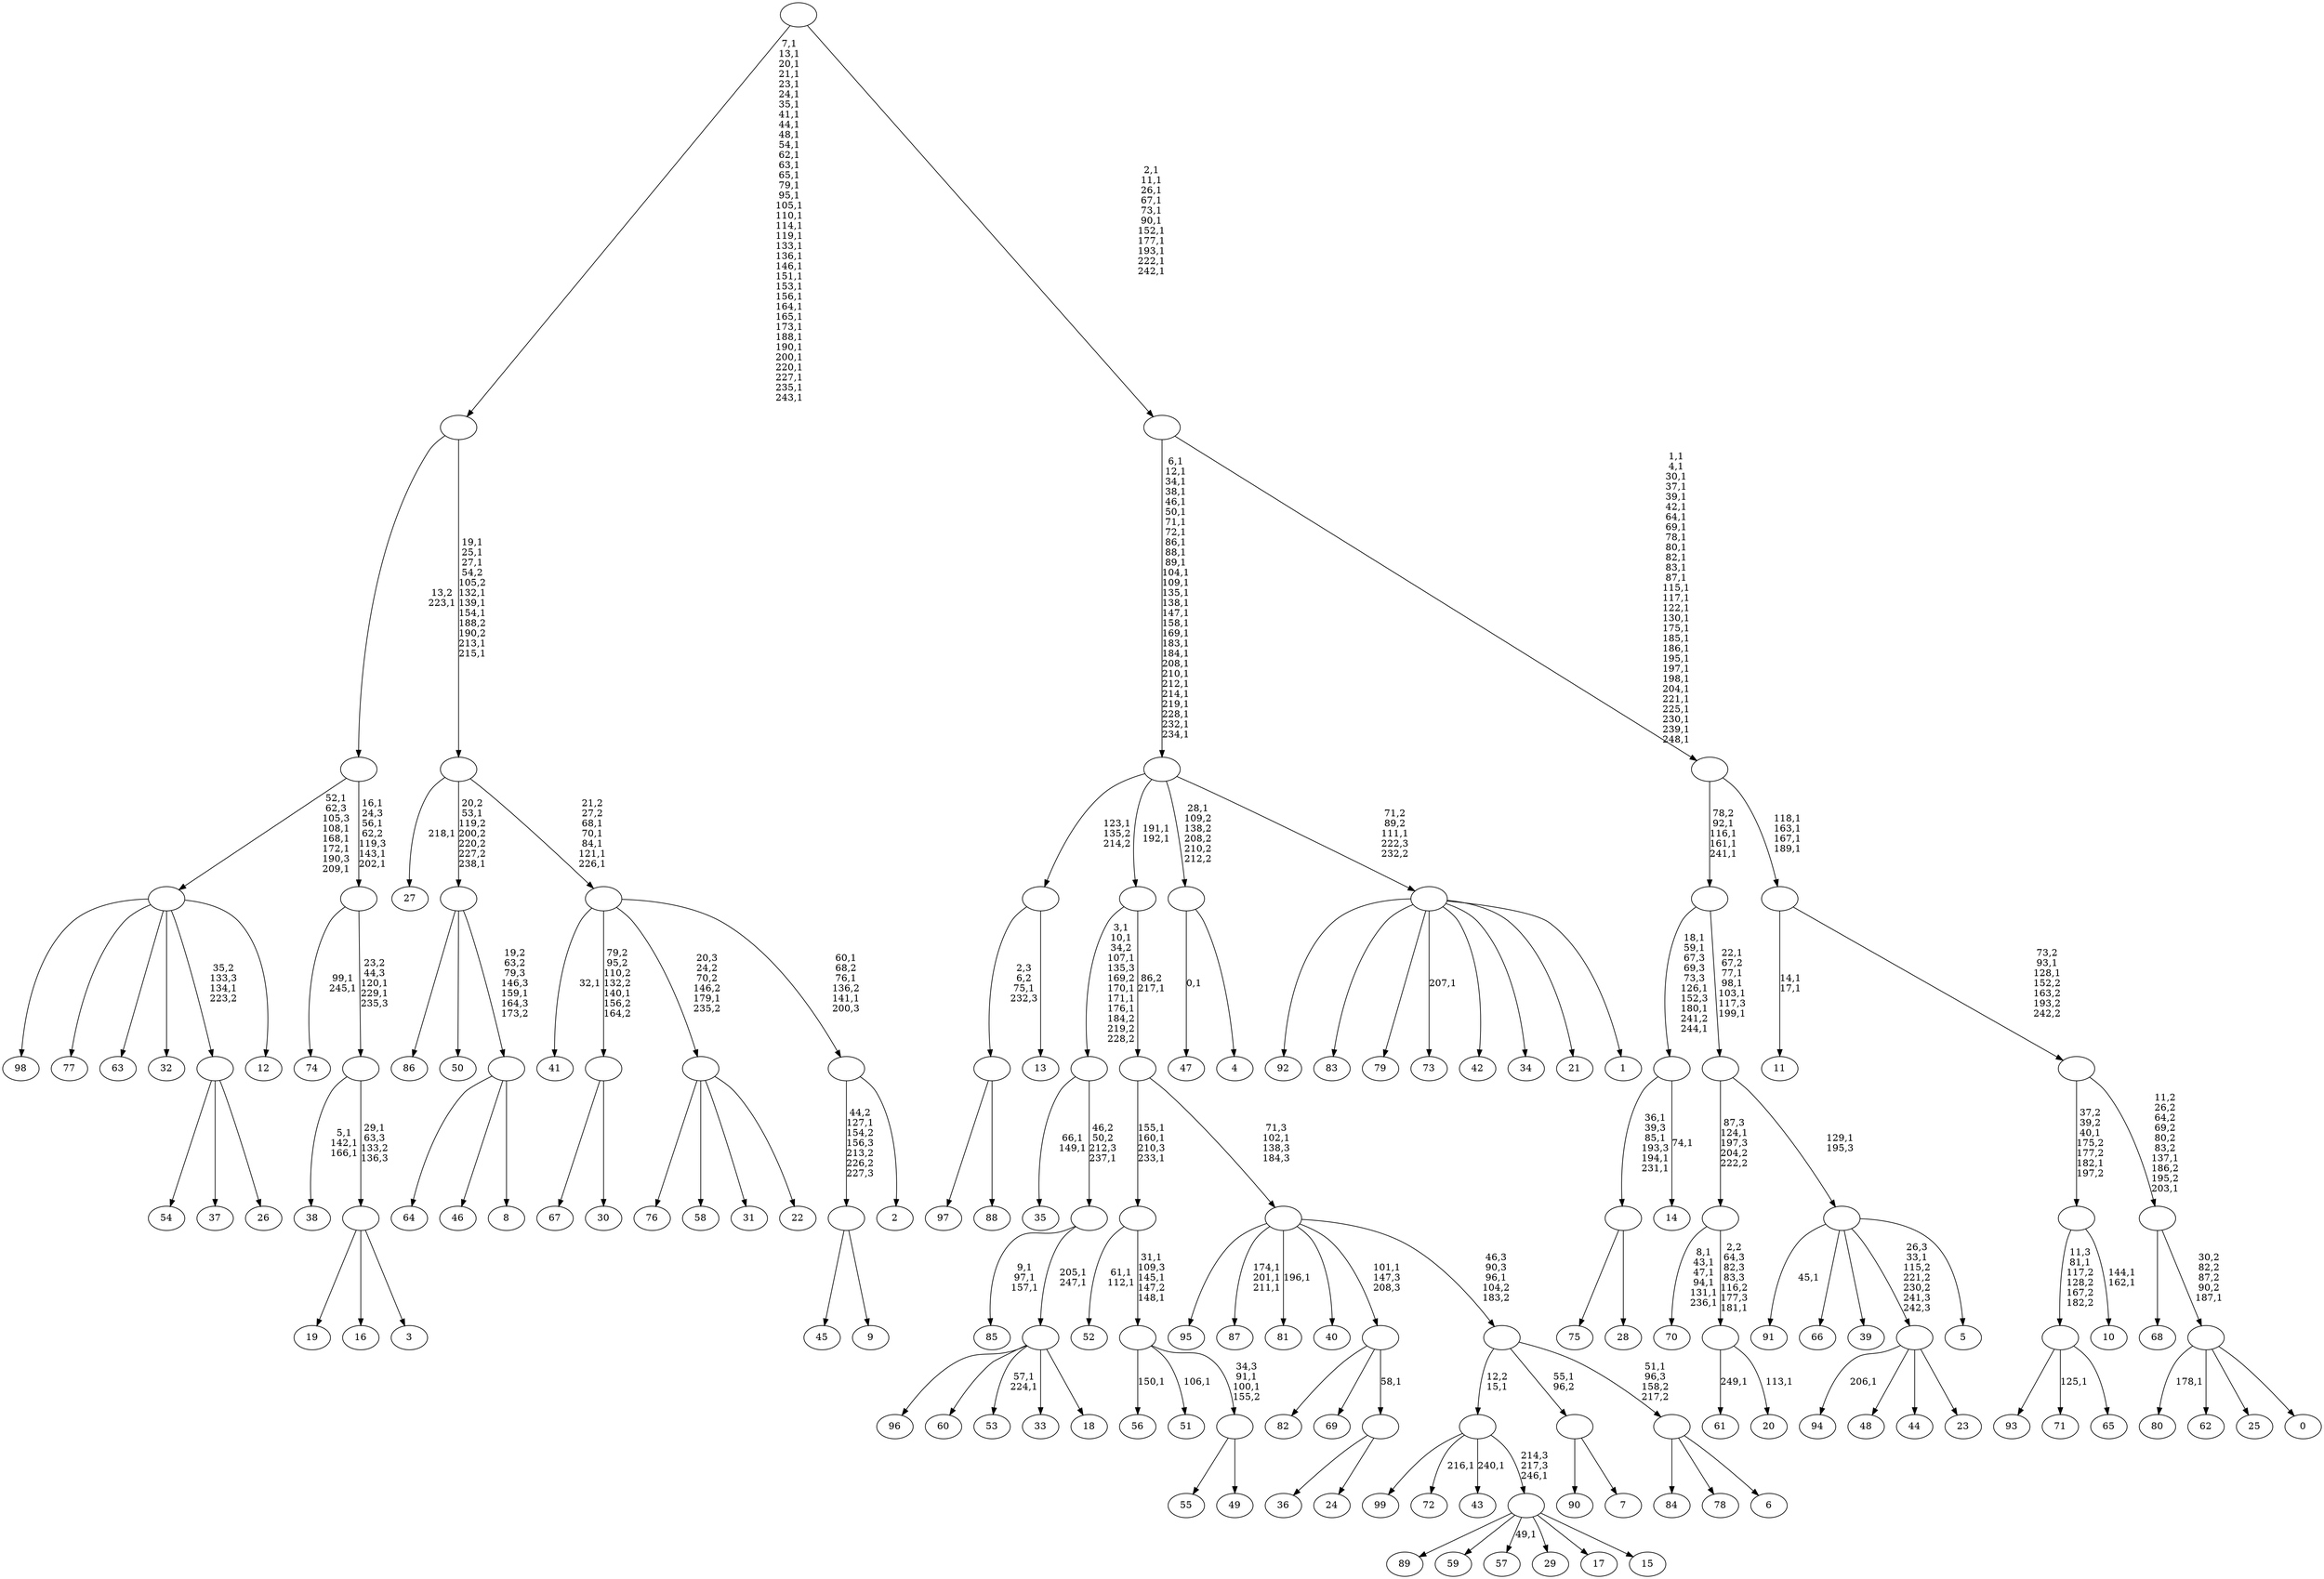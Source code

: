digraph T {
	350 [label="99"]
	349 [label="98"]
	348 [label="97"]
	347 [label="96"]
	346 [label="95"]
	345 [label="94"]
	343 [label="93"]
	342 [label="92"]
	341 [label="91"]
	339 [label="90"]
	338 [label="89"]
	337 [label="88"]
	336 [label=""]
	335 [label="87"]
	331 [label="86"]
	330 [label="85"]
	326 [label="84"]
	325 [label="83"]
	324 [label="82"]
	323 [label="81"]
	321 [label="80"]
	319 [label="79"]
	318 [label="78"]
	317 [label="77"]
	316 [label="76"]
	315 [label="75"]
	314 [label="74"]
	311 [label="73"]
	309 [label="72"]
	307 [label="71"]
	305 [label="70"]
	298 [label="69"]
	297 [label="68"]
	296 [label="67"]
	295 [label="66"]
	294 [label="65"]
	293 [label=""]
	292 [label="64"]
	291 [label="63"]
	290 [label="62"]
	289 [label="61"]
	287 [label="60"]
	286 [label="59"]
	285 [label="58"]
	284 [label="57"]
	282 [label="56"]
	280 [label="55"]
	279 [label="54"]
	278 [label="53"]
	275 [label="52"]
	272 [label="51"]
	270 [label="50"]
	269 [label="49"]
	268 [label=""]
	266 [label=""]
	263 [label=""]
	260 [label="48"]
	259 [label="47"]
	257 [label="46"]
	256 [label="45"]
	255 [label="44"]
	254 [label="43"]
	252 [label="42"]
	251 [label="41"]
	249 [label="40"]
	248 [label="39"]
	247 [label="38"]
	243 [label="37"]
	242 [label="36"]
	241 [label="35"]
	238 [label="34"]
	237 [label="33"]
	236 [label="32"]
	235 [label="31"]
	234 [label="30"]
	233 [label=""]
	232 [label="29"]
	231 [label="28"]
	230 [label=""]
	226 [label="27"]
	224 [label="26"]
	223 [label=""]
	222 [label="25"]
	221 [label="24"]
	220 [label=""]
	219 [label=""]
	218 [label="23"]
	217 [label=""]
	216 [label="22"]
	215 [label=""]
	214 [label="21"]
	213 [label="20"]
	211 [label=""]
	210 [label=""]
	209 [label="19"]
	208 [label="18"]
	207 [label=""]
	205 [label=""]
	204 [label=""]
	198 [label="17"]
	197 [label="16"]
	196 [label="15"]
	195 [label=""]
	194 [label=""]
	193 [label="14"]
	191 [label=""]
	186 [label="13"]
	185 [label=""]
	184 [label="12"]
	183 [label=""]
	178 [label="11"]
	175 [label="10"]
	172 [label=""]
	170 [label="9"]
	169 [label=""]
	168 [label="8"]
	167 [label=""]
	166 [label=""]
	164 [label="7"]
	163 [label=""]
	162 [label="6"]
	161 [label=""]
	160 [label=""]
	159 [label=""]
	158 [label=""]
	157 [label=""]
	155 [label="5"]
	154 [label=""]
	153 [label=""]
	148 [label=""]
	144 [label="4"]
	143 [label=""]
	142 [label="3"]
	141 [label=""]
	140 [label=""]
	138 [label=""]
	134 [label=""]
	133 [label="2"]
	132 [label=""]
	129 [label=""]
	124 [label=""]
	116 [label=""]
	80 [label="1"]
	79 [label=""]
	78 [label=""]
	50 [label="0"]
	49 [label=""]
	48 [label=""]
	46 [label=""]
	44 [label=""]
	40 [label=""]
	11 [label=""]
	0 [label=""]
	336 -> 348 [label=""]
	336 -> 337 [label=""]
	293 -> 307 [label="125,1"]
	293 -> 343 [label=""]
	293 -> 294 [label=""]
	268 -> 280 [label=""]
	268 -> 269 [label=""]
	266 -> 268 [label="34,3\n91,1\n100,1\n155,2"]
	266 -> 272 [label="106,1"]
	266 -> 282 [label="150,1"]
	263 -> 266 [label="31,1\n109,3\n145,1\n147,2\n148,1"]
	263 -> 275 [label="61,1\n112,1"]
	233 -> 296 [label=""]
	233 -> 234 [label=""]
	230 -> 315 [label=""]
	230 -> 231 [label=""]
	223 -> 279 [label=""]
	223 -> 243 [label=""]
	223 -> 224 [label=""]
	220 -> 242 [label=""]
	220 -> 221 [label=""]
	219 -> 324 [label=""]
	219 -> 298 [label=""]
	219 -> 220 [label="58,1"]
	217 -> 345 [label="206,1"]
	217 -> 260 [label=""]
	217 -> 255 [label=""]
	217 -> 218 [label=""]
	215 -> 316 [label=""]
	215 -> 285 [label=""]
	215 -> 235 [label=""]
	215 -> 216 [label=""]
	211 -> 213 [label="113,1"]
	211 -> 289 [label="249,1"]
	210 -> 305 [label="8,1\n43,1\n47,1\n94,1\n131,1\n236,1"]
	210 -> 211 [label="2,2\n64,3\n82,3\n83,3\n116,2\n177,3\n181,1"]
	207 -> 278 [label="57,1\n224,1"]
	207 -> 347 [label=""]
	207 -> 287 [label=""]
	207 -> 237 [label=""]
	207 -> 208 [label=""]
	205 -> 207 [label="205,1\n247,1"]
	205 -> 330 [label="9,1\n97,1\n157,1"]
	204 -> 241 [label="66,1\n149,1"]
	204 -> 205 [label="46,2\n50,2\n212,3\n237,1"]
	195 -> 284 [label="49,1"]
	195 -> 338 [label=""]
	195 -> 286 [label=""]
	195 -> 232 [label=""]
	195 -> 198 [label=""]
	195 -> 196 [label=""]
	194 -> 254 [label="240,1"]
	194 -> 309 [label="216,1"]
	194 -> 350 [label=""]
	194 -> 195 [label="214,3\n217,3\n246,1"]
	191 -> 193 [label="74,1"]
	191 -> 230 [label="36,1\n39,3\n85,1\n193,3\n194,1\n231,1"]
	185 -> 336 [label="2,3\n6,2\n75,1\n232,3"]
	185 -> 186 [label=""]
	183 -> 349 [label=""]
	183 -> 317 [label=""]
	183 -> 291 [label=""]
	183 -> 236 [label=""]
	183 -> 223 [label="35,2\n133,3\n134,1\n223,2"]
	183 -> 184 [label=""]
	172 -> 175 [label="144,1\n162,1"]
	172 -> 293 [label="11,3\n81,1\n117,2\n128,2\n167,2\n182,2"]
	169 -> 256 [label=""]
	169 -> 170 [label=""]
	167 -> 292 [label=""]
	167 -> 257 [label=""]
	167 -> 168 [label=""]
	166 -> 331 [label=""]
	166 -> 270 [label=""]
	166 -> 167 [label="19,2\n63,2\n79,3\n146,3\n159,1\n164,3\n173,2"]
	163 -> 339 [label=""]
	163 -> 164 [label=""]
	161 -> 326 [label=""]
	161 -> 318 [label=""]
	161 -> 162 [label=""]
	160 -> 194 [label="12,2\n15,1"]
	160 -> 163 [label="55,1\n96,2"]
	160 -> 161 [label="51,1\n96,3\n158,2\n217,2"]
	159 -> 323 [label="196,1"]
	159 -> 335 [label="174,1\n201,1\n211,1"]
	159 -> 346 [label=""]
	159 -> 249 [label=""]
	159 -> 219 [label="101,1\n147,3\n208,3"]
	159 -> 160 [label="46,3\n90,3\n96,1\n104,2\n183,2"]
	158 -> 263 [label="155,1\n160,1\n210,3\n233,1"]
	158 -> 159 [label="71,3\n102,1\n138,3\n184,3"]
	157 -> 204 [label="3,1\n10,1\n34,2\n107,1\n135,3\n169,2\n170,1\n171,1\n176,1\n184,2\n219,2\n228,2"]
	157 -> 158 [label="86,2\n217,1"]
	154 -> 341 [label="45,1"]
	154 -> 295 [label=""]
	154 -> 248 [label=""]
	154 -> 217 [label="26,3\n33,1\n115,2\n221,2\n230,2\n241,3\n242,3"]
	154 -> 155 [label=""]
	153 -> 210 [label="87,3\n124,1\n197,3\n204,2\n222,2"]
	153 -> 154 [label="129,1\n195,3"]
	148 -> 153 [label="22,1\n67,2\n77,1\n98,1\n103,1\n117,3\n199,1"]
	148 -> 191 [label="18,1\n59,1\n67,3\n69,3\n73,3\n126,1\n152,3\n180,1\n241,2\n244,1"]
	143 -> 259 [label="0,1"]
	143 -> 144 [label=""]
	141 -> 209 [label=""]
	141 -> 197 [label=""]
	141 -> 142 [label=""]
	140 -> 247 [label="5,1\n142,1\n166,1"]
	140 -> 141 [label="29,1\n63,3\n133,2\n136,3"]
	138 -> 140 [label="23,2\n44,3\n120,1\n229,1\n235,3"]
	138 -> 314 [label="99,1\n245,1"]
	134 -> 138 [label="16,1\n24,3\n56,1\n62,2\n119,3\n143,1\n202,1"]
	134 -> 183 [label="52,1\n62,3\n105,3\n108,1\n168,1\n172,1\n190,3\n209,1"]
	132 -> 169 [label="44,2\n127,1\n154,2\n156,3\n213,2\n226,2\n227,3"]
	132 -> 133 [label=""]
	129 -> 132 [label="60,1\n68,2\n76,1\n136,2\n141,1\n200,3"]
	129 -> 251 [label="32,1"]
	129 -> 233 [label="79,2\n95,2\n110,2\n132,2\n140,1\n156,2\n164,2"]
	129 -> 215 [label="20,3\n24,2\n70,2\n146,2\n179,1\n235,2"]
	124 -> 129 [label="21,2\n27,2\n68,1\n70,1\n84,1\n121,1\n226,1"]
	124 -> 166 [label="20,2\n53,1\n119,2\n200,2\n220,2\n227,2\n238,1"]
	124 -> 226 [label="218,1"]
	116 -> 124 [label="19,1\n25,1\n27,1\n54,2\n105,2\n132,1\n139,1\n154,1\n188,2\n190,2\n213,1\n215,1"]
	116 -> 134 [label="13,2\n223,1"]
	79 -> 311 [label="207,1"]
	79 -> 342 [label=""]
	79 -> 325 [label=""]
	79 -> 319 [label=""]
	79 -> 252 [label=""]
	79 -> 238 [label=""]
	79 -> 214 [label=""]
	79 -> 80 [label=""]
	78 -> 157 [label="191,1\n192,1"]
	78 -> 185 [label="123,1\n135,2\n214,2"]
	78 -> 143 [label="28,1\n109,2\n138,2\n208,2\n210,2\n212,2"]
	78 -> 79 [label="71,2\n89,2\n111,1\n222,3\n232,2"]
	49 -> 321 [label="178,1"]
	49 -> 290 [label=""]
	49 -> 222 [label=""]
	49 -> 50 [label=""]
	48 -> 297 [label=""]
	48 -> 49 [label="30,2\n82,2\n87,2\n90,2\n187,1"]
	46 -> 48 [label="11,2\n26,2\n64,2\n69,2\n80,2\n83,2\n137,1\n186,2\n195,2\n203,1"]
	46 -> 172 [label="37,2\n39,2\n40,1\n175,2\n177,2\n182,1\n197,2"]
	44 -> 46 [label="73,2\n93,1\n128,1\n152,2\n163,2\n193,2\n242,2"]
	44 -> 178 [label="14,1\n17,1"]
	40 -> 44 [label="118,1\n163,1\n167,1\n189,1"]
	40 -> 148 [label="78,2\n92,1\n116,1\n161,1\n241,1"]
	11 -> 40 [label="1,1\n4,1\n30,1\n37,1\n39,1\n42,1\n64,1\n69,1\n78,1\n80,1\n82,1\n83,1\n87,1\n115,1\n117,1\n122,1\n130,1\n175,1\n185,1\n186,1\n195,1\n197,1\n198,1\n204,1\n221,1\n225,1\n230,1\n239,1\n248,1"]
	11 -> 78 [label="6,1\n12,1\n34,1\n38,1\n46,1\n50,1\n71,1\n72,1\n86,1\n88,1\n89,1\n104,1\n109,1\n135,1\n138,1\n147,1\n158,1\n169,1\n183,1\n184,1\n208,1\n210,1\n212,1\n214,1\n219,1\n228,1\n232,1\n234,1"]
	0 -> 11 [label="2,1\n11,1\n26,1\n67,1\n73,1\n90,1\n152,1\n177,1\n193,1\n222,1\n242,1"]
	0 -> 116 [label="7,1\n13,1\n20,1\n21,1\n23,1\n24,1\n35,1\n41,1\n44,1\n48,1\n54,1\n62,1\n63,1\n65,1\n79,1\n95,1\n105,1\n110,1\n114,1\n119,1\n133,1\n136,1\n146,1\n151,1\n153,1\n156,1\n164,1\n165,1\n173,1\n188,1\n190,1\n200,1\n220,1\n227,1\n235,1\n243,1"]
}
